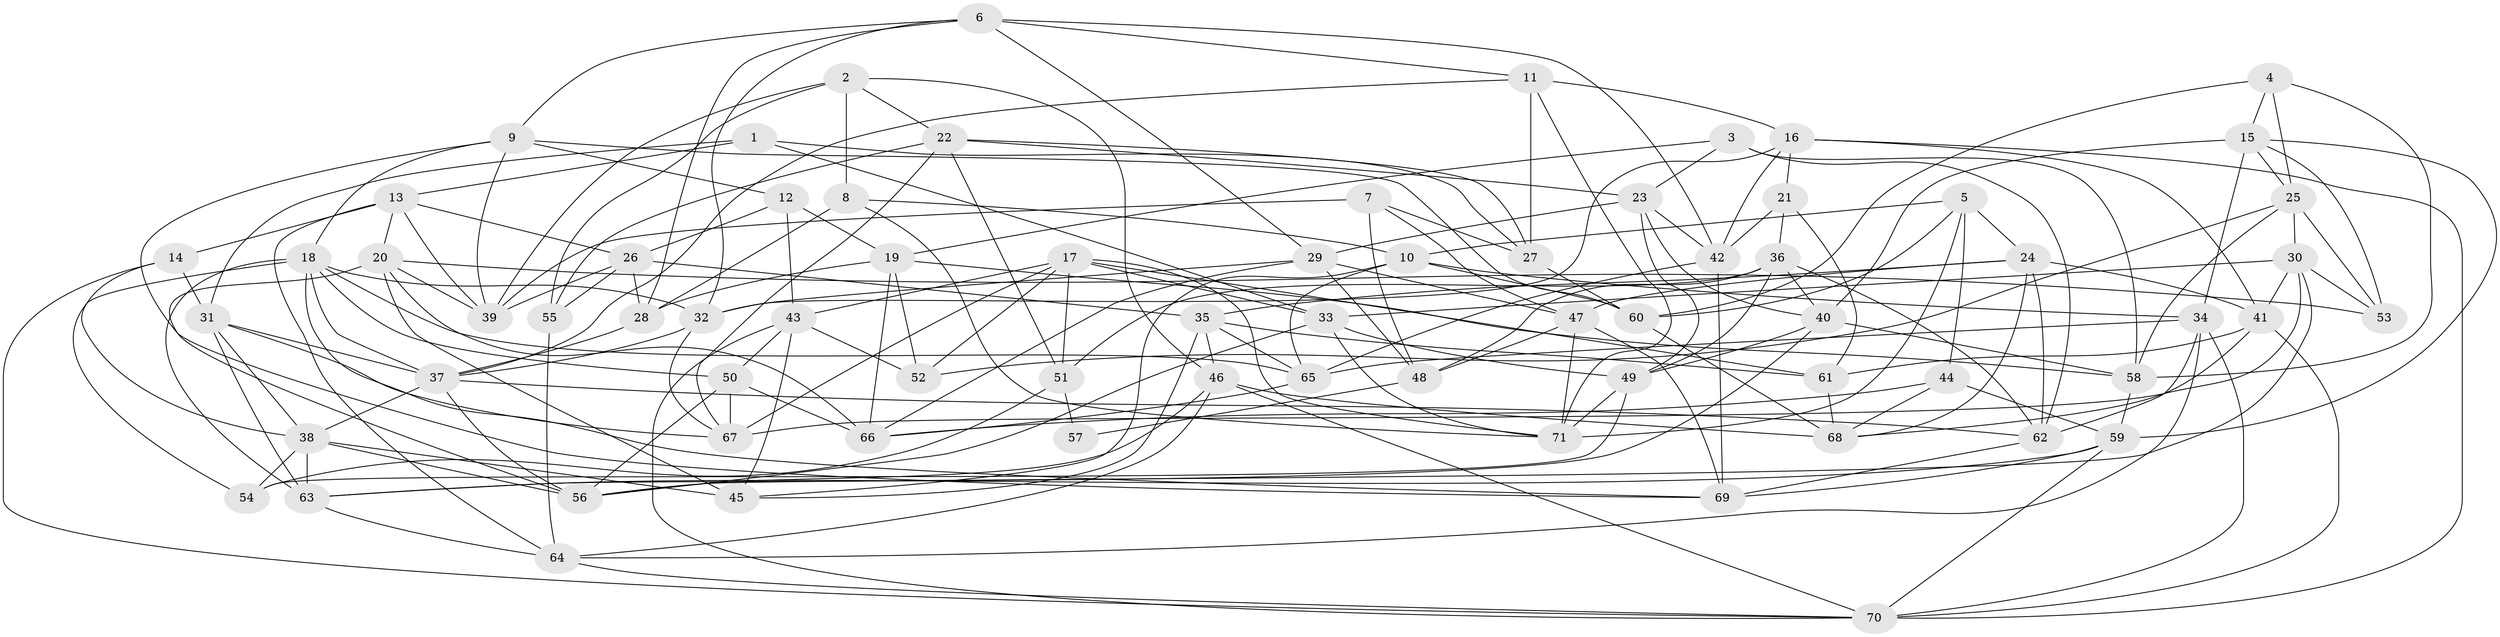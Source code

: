 // original degree distribution, {4: 1.0}
// Generated by graph-tools (version 1.1) at 2025/02/03/09/25 03:02:55]
// undirected, 71 vertices, 198 edges
graph export_dot {
graph [start="1"]
  node [color=gray90,style=filled];
  1;
  2;
  3;
  4;
  5;
  6;
  7;
  8;
  9;
  10;
  11;
  12;
  13;
  14;
  15;
  16;
  17;
  18;
  19;
  20;
  21;
  22;
  23;
  24;
  25;
  26;
  27;
  28;
  29;
  30;
  31;
  32;
  33;
  34;
  35;
  36;
  37;
  38;
  39;
  40;
  41;
  42;
  43;
  44;
  45;
  46;
  47;
  48;
  49;
  50;
  51;
  52;
  53;
  54;
  55;
  56;
  57;
  58;
  59;
  60;
  61;
  62;
  63;
  64;
  65;
  66;
  67;
  68;
  69;
  70;
  71;
  1 -- 13 [weight=1.0];
  1 -- 27 [weight=1.0];
  1 -- 31 [weight=1.0];
  1 -- 33 [weight=1.0];
  2 -- 8 [weight=2.0];
  2 -- 22 [weight=1.0];
  2 -- 39 [weight=1.0];
  2 -- 46 [weight=1.0];
  2 -- 55 [weight=1.0];
  3 -- 19 [weight=1.0];
  3 -- 23 [weight=1.0];
  3 -- 58 [weight=1.0];
  3 -- 62 [weight=1.0];
  4 -- 15 [weight=1.0];
  4 -- 25 [weight=1.0];
  4 -- 58 [weight=1.0];
  4 -- 60 [weight=1.0];
  5 -- 10 [weight=1.0];
  5 -- 24 [weight=1.0];
  5 -- 44 [weight=1.0];
  5 -- 60 [weight=1.0];
  5 -- 71 [weight=2.0];
  6 -- 9 [weight=1.0];
  6 -- 11 [weight=1.0];
  6 -- 28 [weight=1.0];
  6 -- 29 [weight=1.0];
  6 -- 32 [weight=1.0];
  6 -- 42 [weight=1.0];
  7 -- 27 [weight=1.0];
  7 -- 39 [weight=1.0];
  7 -- 47 [weight=1.0];
  7 -- 48 [weight=1.0];
  8 -- 10 [weight=1.0];
  8 -- 28 [weight=2.0];
  8 -- 71 [weight=1.0];
  9 -- 12 [weight=1.0];
  9 -- 18 [weight=1.0];
  9 -- 39 [weight=1.0];
  9 -- 60 [weight=1.0];
  9 -- 69 [weight=1.0];
  10 -- 34 [weight=1.0];
  10 -- 45 [weight=1.0];
  10 -- 60 [weight=1.0];
  10 -- 65 [weight=1.0];
  11 -- 16 [weight=1.0];
  11 -- 27 [weight=2.0];
  11 -- 37 [weight=1.0];
  11 -- 71 [weight=1.0];
  12 -- 19 [weight=1.0];
  12 -- 26 [weight=1.0];
  12 -- 43 [weight=1.0];
  13 -- 14 [weight=1.0];
  13 -- 20 [weight=1.0];
  13 -- 26 [weight=1.0];
  13 -- 39 [weight=1.0];
  13 -- 64 [weight=1.0];
  14 -- 31 [weight=1.0];
  14 -- 38 [weight=1.0];
  14 -- 70 [weight=1.0];
  15 -- 25 [weight=1.0];
  15 -- 34 [weight=1.0];
  15 -- 40 [weight=1.0];
  15 -- 53 [weight=1.0];
  15 -- 59 [weight=1.0];
  16 -- 21 [weight=1.0];
  16 -- 32 [weight=1.0];
  16 -- 41 [weight=1.0];
  16 -- 42 [weight=1.0];
  16 -- 70 [weight=1.0];
  17 -- 33 [weight=1.0];
  17 -- 43 [weight=1.0];
  17 -- 51 [weight=1.0];
  17 -- 52 [weight=1.0];
  17 -- 61 [weight=2.0];
  17 -- 67 [weight=1.0];
  17 -- 71 [weight=1.0];
  18 -- 32 [weight=1.0];
  18 -- 37 [weight=1.0];
  18 -- 50 [weight=1.0];
  18 -- 54 [weight=1.0];
  18 -- 63 [weight=1.0];
  18 -- 65 [weight=1.0];
  18 -- 69 [weight=1.0];
  19 -- 28 [weight=1.0];
  19 -- 52 [weight=1.0];
  19 -- 58 [weight=1.0];
  19 -- 66 [weight=1.0];
  20 -- 39 [weight=1.0];
  20 -- 45 [weight=1.0];
  20 -- 53 [weight=1.0];
  20 -- 56 [weight=1.0];
  20 -- 66 [weight=1.0];
  21 -- 36 [weight=1.0];
  21 -- 42 [weight=1.0];
  21 -- 61 [weight=1.0];
  22 -- 23 [weight=1.0];
  22 -- 27 [weight=1.0];
  22 -- 51 [weight=1.0];
  22 -- 55 [weight=1.0];
  22 -- 67 [weight=1.0];
  23 -- 29 [weight=1.0];
  23 -- 40 [weight=1.0];
  23 -- 42 [weight=1.0];
  23 -- 49 [weight=1.0];
  24 -- 35 [weight=1.0];
  24 -- 41 [weight=1.0];
  24 -- 47 [weight=1.0];
  24 -- 62 [weight=1.0];
  24 -- 68 [weight=1.0];
  25 -- 30 [weight=1.0];
  25 -- 52 [weight=1.0];
  25 -- 53 [weight=1.0];
  25 -- 58 [weight=1.0];
  26 -- 28 [weight=1.0];
  26 -- 35 [weight=1.0];
  26 -- 39 [weight=1.0];
  26 -- 55 [weight=1.0];
  27 -- 60 [weight=1.0];
  28 -- 37 [weight=1.0];
  29 -- 32 [weight=1.0];
  29 -- 47 [weight=1.0];
  29 -- 48 [weight=1.0];
  29 -- 66 [weight=1.0];
  30 -- 33 [weight=1.0];
  30 -- 41 [weight=1.0];
  30 -- 53 [weight=1.0];
  30 -- 56 [weight=1.0];
  30 -- 67 [weight=1.0];
  31 -- 37 [weight=1.0];
  31 -- 38 [weight=1.0];
  31 -- 63 [weight=1.0];
  31 -- 67 [weight=1.0];
  32 -- 37 [weight=1.0];
  32 -- 67 [weight=1.0];
  33 -- 49 [weight=1.0];
  33 -- 56 [weight=1.0];
  33 -- 71 [weight=1.0];
  34 -- 62 [weight=1.0];
  34 -- 64 [weight=1.0];
  34 -- 65 [weight=1.0];
  34 -- 70 [weight=1.0];
  35 -- 45 [weight=1.0];
  35 -- 46 [weight=1.0];
  35 -- 61 [weight=1.0];
  35 -- 65 [weight=1.0];
  36 -- 40 [weight=1.0];
  36 -- 48 [weight=1.0];
  36 -- 49 [weight=1.0];
  36 -- 51 [weight=1.0];
  36 -- 62 [weight=1.0];
  37 -- 38 [weight=1.0];
  37 -- 56 [weight=1.0];
  37 -- 62 [weight=1.0];
  38 -- 45 [weight=2.0];
  38 -- 54 [weight=1.0];
  38 -- 56 [weight=3.0];
  38 -- 63 [weight=1.0];
  40 -- 49 [weight=1.0];
  40 -- 58 [weight=1.0];
  40 -- 63 [weight=1.0];
  41 -- 61 [weight=1.0];
  41 -- 68 [weight=1.0];
  41 -- 70 [weight=1.0];
  42 -- 65 [weight=1.0];
  42 -- 69 [weight=1.0];
  43 -- 45 [weight=1.0];
  43 -- 50 [weight=1.0];
  43 -- 52 [weight=1.0];
  43 -- 70 [weight=1.0];
  44 -- 59 [weight=1.0];
  44 -- 66 [weight=1.0];
  44 -- 68 [weight=1.0];
  46 -- 56 [weight=1.0];
  46 -- 64 [weight=1.0];
  46 -- 68 [weight=1.0];
  46 -- 70 [weight=1.0];
  47 -- 48 [weight=1.0];
  47 -- 69 [weight=1.0];
  47 -- 71 [weight=1.0];
  48 -- 57 [weight=2.0];
  49 -- 54 [weight=1.0];
  49 -- 71 [weight=1.0];
  50 -- 56 [weight=2.0];
  50 -- 66 [weight=1.0];
  50 -- 67 [weight=1.0];
  51 -- 54 [weight=1.0];
  51 -- 57 [weight=2.0];
  55 -- 64 [weight=1.0];
  58 -- 59 [weight=1.0];
  59 -- 63 [weight=1.0];
  59 -- 69 [weight=1.0];
  59 -- 70 [weight=1.0];
  60 -- 68 [weight=1.0];
  61 -- 68 [weight=1.0];
  62 -- 69 [weight=1.0];
  63 -- 64 [weight=1.0];
  64 -- 70 [weight=1.0];
  65 -- 66 [weight=1.0];
}
